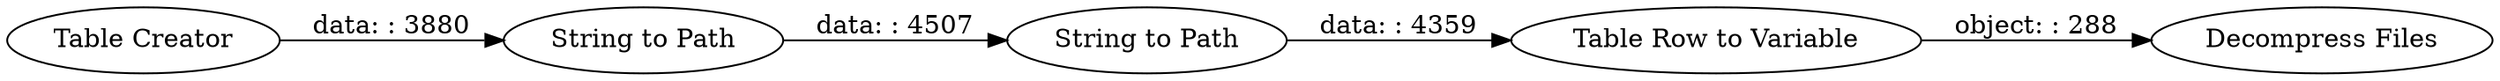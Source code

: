 digraph {
	"-5163387204883336723_23" [label="String to Path"]
	"-5163387204883336723_24" [label="String to Path"]
	"-5163387204883336723_22" [label="Table Row to Variable"]
	"-5163387204883336723_20" [label="Decompress Files"]
	"-5163387204883336723_21" [label="Table Creator"]
	"-5163387204883336723_22" -> "-5163387204883336723_20" [label="object: : 288"]
	"-5163387204883336723_24" -> "-5163387204883336723_22" [label="data: : 4359"]
	"-5163387204883336723_23" -> "-5163387204883336723_24" [label="data: : 4507"]
	"-5163387204883336723_21" -> "-5163387204883336723_23" [label="data: : 3880"]
	rankdir=LR
}
